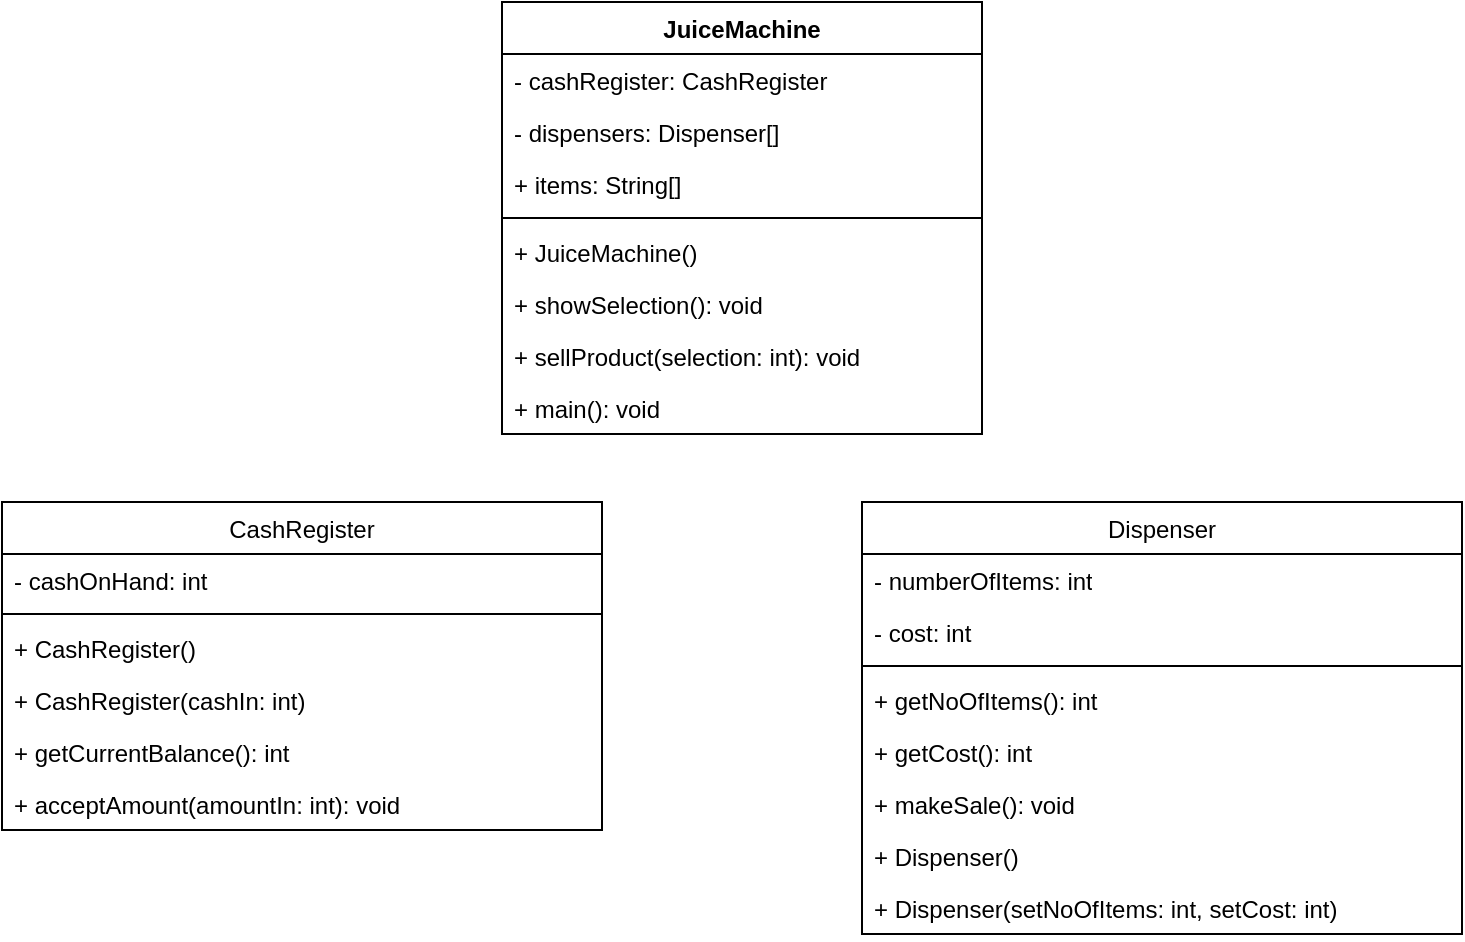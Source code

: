 <mxfile version="21.8.2" type="github">
  <diagram id="C5RBs43oDa-KdzZeNtuy" name="Page-1">
    <mxGraphModel dx="1235" dy="707" grid="1" gridSize="10" guides="1" tooltips="1" connect="1" arrows="1" fold="1" page="1" pageScale="1" pageWidth="827" pageHeight="1169" math="0" shadow="0">
      <root>
        <mxCell id="WIyWlLk6GJQsqaUBKTNV-0" />
        <mxCell id="WIyWlLk6GJQsqaUBKTNV-1" parent="WIyWlLk6GJQsqaUBKTNV-0" />
        <mxCell id="EX2VbzHAUIRV8iWS0wQg-9" value="CashRegister" style="swimlane;fontStyle=0;align=center;verticalAlign=top;childLayout=stackLayout;horizontal=1;startSize=26;horizontalStack=0;resizeParent=1;resizeParentMax=0;resizeLast=0;collapsible=1;marginBottom=0;whiteSpace=wrap;html=1;" vertex="1" parent="WIyWlLk6GJQsqaUBKTNV-1">
          <mxGeometry x="70" y="270" width="300" height="164" as="geometry" />
        </mxCell>
        <mxCell id="EX2VbzHAUIRV8iWS0wQg-10" value="- cashOnHand: int" style="text;strokeColor=none;fillColor=none;align=left;verticalAlign=top;spacingLeft=4;spacingRight=4;overflow=hidden;rotatable=0;points=[[0,0.5],[1,0.5]];portConstraint=eastwest;whiteSpace=wrap;html=1;" vertex="1" parent="EX2VbzHAUIRV8iWS0wQg-9">
          <mxGeometry y="26" width="300" height="26" as="geometry" />
        </mxCell>
        <mxCell id="EX2VbzHAUIRV8iWS0wQg-11" value="" style="line;strokeWidth=1;fillColor=none;align=left;verticalAlign=middle;spacingTop=-1;spacingLeft=3;spacingRight=3;rotatable=0;labelPosition=right;points=[];portConstraint=eastwest;strokeColor=inherit;" vertex="1" parent="EX2VbzHAUIRV8iWS0wQg-9">
          <mxGeometry y="52" width="300" height="8" as="geometry" />
        </mxCell>
        <mxCell id="EX2VbzHAUIRV8iWS0wQg-12" value="+ CashRegister()" style="text;strokeColor=none;fillColor=none;align=left;verticalAlign=top;spacingLeft=4;spacingRight=4;overflow=hidden;rotatable=0;points=[[0,0.5],[1,0.5]];portConstraint=eastwest;whiteSpace=wrap;html=1;" vertex="1" parent="EX2VbzHAUIRV8iWS0wQg-9">
          <mxGeometry y="60" width="300" height="26" as="geometry" />
        </mxCell>
        <mxCell id="EX2VbzHAUIRV8iWS0wQg-17" value="+ CashRegister(cashIn: int)" style="text;strokeColor=none;fillColor=none;align=left;verticalAlign=top;spacingLeft=4;spacingRight=4;overflow=hidden;rotatable=0;points=[[0,0.5],[1,0.5]];portConstraint=eastwest;whiteSpace=wrap;html=1;" vertex="1" parent="EX2VbzHAUIRV8iWS0wQg-9">
          <mxGeometry y="86" width="300" height="26" as="geometry" />
        </mxCell>
        <mxCell id="EX2VbzHAUIRV8iWS0wQg-15" value="+ getCurrentBalance(): int" style="text;strokeColor=none;fillColor=none;align=left;verticalAlign=top;spacingLeft=4;spacingRight=4;overflow=hidden;rotatable=0;points=[[0,0.5],[1,0.5]];portConstraint=eastwest;whiteSpace=wrap;html=1;" vertex="1" parent="EX2VbzHAUIRV8iWS0wQg-9">
          <mxGeometry y="112" width="300" height="26" as="geometry" />
        </mxCell>
        <mxCell id="EX2VbzHAUIRV8iWS0wQg-13" value="+ acceptAmount(amountIn: int): void" style="text;strokeColor=none;fillColor=none;align=left;verticalAlign=top;spacingLeft=4;spacingRight=4;overflow=hidden;rotatable=0;points=[[0,0.5],[1,0.5]];portConstraint=eastwest;whiteSpace=wrap;html=1;" vertex="1" parent="EX2VbzHAUIRV8iWS0wQg-9">
          <mxGeometry y="138" width="300" height="26" as="geometry" />
        </mxCell>
        <mxCell id="EX2VbzHAUIRV8iWS0wQg-33" value="Dispenser" style="swimlane;fontStyle=0;align=center;verticalAlign=top;childLayout=stackLayout;horizontal=1;startSize=26;horizontalStack=0;resizeParent=1;resizeParentMax=0;resizeLast=0;collapsible=1;marginBottom=0;whiteSpace=wrap;html=1;" vertex="1" parent="WIyWlLk6GJQsqaUBKTNV-1">
          <mxGeometry x="500" y="270" width="300" height="216" as="geometry" />
        </mxCell>
        <mxCell id="EX2VbzHAUIRV8iWS0wQg-34" value="- numberOfItems: int" style="text;strokeColor=none;fillColor=none;align=left;verticalAlign=top;spacingLeft=4;spacingRight=4;overflow=hidden;rotatable=0;points=[[0,0.5],[1,0.5]];portConstraint=eastwest;whiteSpace=wrap;html=1;" vertex="1" parent="EX2VbzHAUIRV8iWS0wQg-33">
          <mxGeometry y="26" width="300" height="26" as="geometry" />
        </mxCell>
        <mxCell id="EX2VbzHAUIRV8iWS0wQg-40" value="- cost: int" style="text;strokeColor=none;fillColor=none;align=left;verticalAlign=top;spacingLeft=4;spacingRight=4;overflow=hidden;rotatable=0;points=[[0,0.5],[1,0.5]];portConstraint=eastwest;whiteSpace=wrap;html=1;" vertex="1" parent="EX2VbzHAUIRV8iWS0wQg-33">
          <mxGeometry y="52" width="300" height="26" as="geometry" />
        </mxCell>
        <mxCell id="EX2VbzHAUIRV8iWS0wQg-35" value="" style="line;strokeWidth=1;fillColor=none;align=left;verticalAlign=middle;spacingTop=-1;spacingLeft=3;spacingRight=3;rotatable=0;labelPosition=right;points=[];portConstraint=eastwest;strokeColor=inherit;" vertex="1" parent="EX2VbzHAUIRV8iWS0wQg-33">
          <mxGeometry y="78" width="300" height="8" as="geometry" />
        </mxCell>
        <mxCell id="EX2VbzHAUIRV8iWS0wQg-36" value="+ getNoOfItems(): int" style="text;strokeColor=none;fillColor=none;align=left;verticalAlign=top;spacingLeft=4;spacingRight=4;overflow=hidden;rotatable=0;points=[[0,0.5],[1,0.5]];portConstraint=eastwest;whiteSpace=wrap;html=1;" vertex="1" parent="EX2VbzHAUIRV8iWS0wQg-33">
          <mxGeometry y="86" width="300" height="26" as="geometry" />
        </mxCell>
        <mxCell id="EX2VbzHAUIRV8iWS0wQg-37" value="+ getCost(): int" style="text;strokeColor=none;fillColor=none;align=left;verticalAlign=top;spacingLeft=4;spacingRight=4;overflow=hidden;rotatable=0;points=[[0,0.5],[1,0.5]];portConstraint=eastwest;whiteSpace=wrap;html=1;" vertex="1" parent="EX2VbzHAUIRV8iWS0wQg-33">
          <mxGeometry y="112" width="300" height="26" as="geometry" />
        </mxCell>
        <mxCell id="EX2VbzHAUIRV8iWS0wQg-38" value="+ makeSale(): void" style="text;strokeColor=none;fillColor=none;align=left;verticalAlign=top;spacingLeft=4;spacingRight=4;overflow=hidden;rotatable=0;points=[[0,0.5],[1,0.5]];portConstraint=eastwest;whiteSpace=wrap;html=1;" vertex="1" parent="EX2VbzHAUIRV8iWS0wQg-33">
          <mxGeometry y="138" width="300" height="26" as="geometry" />
        </mxCell>
        <mxCell id="EX2VbzHAUIRV8iWS0wQg-41" value="+ Dispenser()" style="text;strokeColor=none;fillColor=none;align=left;verticalAlign=top;spacingLeft=4;spacingRight=4;overflow=hidden;rotatable=0;points=[[0,0.5],[1,0.5]];portConstraint=eastwest;whiteSpace=wrap;html=1;" vertex="1" parent="EX2VbzHAUIRV8iWS0wQg-33">
          <mxGeometry y="164" width="300" height="26" as="geometry" />
        </mxCell>
        <mxCell id="EX2VbzHAUIRV8iWS0wQg-39" value="+ Dispenser(setNoOfItems: int, setCost: int)" style="text;strokeColor=none;fillColor=none;align=left;verticalAlign=top;spacingLeft=4;spacingRight=4;overflow=hidden;rotatable=0;points=[[0,0.5],[1,0.5]];portConstraint=eastwest;whiteSpace=wrap;html=1;" vertex="1" parent="EX2VbzHAUIRV8iWS0wQg-33">
          <mxGeometry y="190" width="300" height="26" as="geometry" />
        </mxCell>
        <mxCell id="EX2VbzHAUIRV8iWS0wQg-46" value="JuiceMachine" style="swimlane;fontStyle=1;align=center;verticalAlign=top;childLayout=stackLayout;horizontal=1;startSize=26;horizontalStack=0;resizeParent=1;resizeParentMax=0;resizeLast=0;collapsible=1;marginBottom=0;whiteSpace=wrap;html=1;" vertex="1" parent="WIyWlLk6GJQsqaUBKTNV-1">
          <mxGeometry x="320" y="20" width="240" height="216" as="geometry" />
        </mxCell>
        <mxCell id="EX2VbzHAUIRV8iWS0wQg-47" value="- cashRegister: CashRegister" style="text;strokeColor=none;fillColor=none;align=left;verticalAlign=top;spacingLeft=4;spacingRight=4;overflow=hidden;rotatable=0;points=[[0,0.5],[1,0.5]];portConstraint=eastwest;whiteSpace=wrap;html=1;" vertex="1" parent="EX2VbzHAUIRV8iWS0wQg-46">
          <mxGeometry y="26" width="240" height="26" as="geometry" />
        </mxCell>
        <mxCell id="EX2VbzHAUIRV8iWS0wQg-61" value="- dispensers: Dispenser[]" style="text;strokeColor=none;fillColor=none;align=left;verticalAlign=top;spacingLeft=4;spacingRight=4;overflow=hidden;rotatable=0;points=[[0,0.5],[1,0.5]];portConstraint=eastwest;whiteSpace=wrap;html=1;" vertex="1" parent="EX2VbzHAUIRV8iWS0wQg-46">
          <mxGeometry y="52" width="240" height="26" as="geometry" />
        </mxCell>
        <mxCell id="EX2VbzHAUIRV8iWS0wQg-59" value="+ items: String[]" style="text;strokeColor=none;fillColor=none;align=left;verticalAlign=top;spacingLeft=4;spacingRight=4;overflow=hidden;rotatable=0;points=[[0,0.5],[1,0.5]];portConstraint=eastwest;whiteSpace=wrap;html=1;" vertex="1" parent="EX2VbzHAUIRV8iWS0wQg-46">
          <mxGeometry y="78" width="240" height="26" as="geometry" />
        </mxCell>
        <mxCell id="EX2VbzHAUIRV8iWS0wQg-48" value="" style="line;strokeWidth=1;fillColor=none;align=left;verticalAlign=middle;spacingTop=-1;spacingLeft=3;spacingRight=3;rotatable=0;labelPosition=right;points=[];portConstraint=eastwest;strokeColor=inherit;" vertex="1" parent="EX2VbzHAUIRV8iWS0wQg-46">
          <mxGeometry y="104" width="240" height="8" as="geometry" />
        </mxCell>
        <mxCell id="EX2VbzHAUIRV8iWS0wQg-50" value="+ JuiceMachine()" style="text;strokeColor=none;fillColor=none;align=left;verticalAlign=top;spacingLeft=4;spacingRight=4;overflow=hidden;rotatable=0;points=[[0,0.5],[1,0.5]];portConstraint=eastwest;whiteSpace=wrap;html=1;" vertex="1" parent="EX2VbzHAUIRV8iWS0wQg-46">
          <mxGeometry y="112" width="240" height="26" as="geometry" />
        </mxCell>
        <mxCell id="EX2VbzHAUIRV8iWS0wQg-60" value="+ showSelection(): void" style="text;strokeColor=none;fillColor=none;align=left;verticalAlign=top;spacingLeft=4;spacingRight=4;overflow=hidden;rotatable=0;points=[[0,0.5],[1,0.5]];portConstraint=eastwest;whiteSpace=wrap;html=1;" vertex="1" parent="EX2VbzHAUIRV8iWS0wQg-46">
          <mxGeometry y="138" width="240" height="26" as="geometry" />
        </mxCell>
        <mxCell id="EX2VbzHAUIRV8iWS0wQg-51" value="+ sellProduct(selection: int): void" style="text;strokeColor=none;fillColor=none;align=left;verticalAlign=top;spacingLeft=4;spacingRight=4;overflow=hidden;rotatable=0;points=[[0,0.5],[1,0.5]];portConstraint=eastwest;whiteSpace=wrap;html=1;" vertex="1" parent="EX2VbzHAUIRV8iWS0wQg-46">
          <mxGeometry y="164" width="240" height="26" as="geometry" />
        </mxCell>
        <mxCell id="EX2VbzHAUIRV8iWS0wQg-52" value="+ main(): void" style="text;strokeColor=none;fillColor=none;align=left;verticalAlign=top;spacingLeft=4;spacingRight=4;overflow=hidden;rotatable=0;points=[[0,0.5],[1,0.5]];portConstraint=eastwest;whiteSpace=wrap;html=1;" vertex="1" parent="EX2VbzHAUIRV8iWS0wQg-46">
          <mxGeometry y="190" width="240" height="26" as="geometry" />
        </mxCell>
      </root>
    </mxGraphModel>
  </diagram>
</mxfile>
